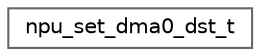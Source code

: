 digraph "Graphical Class Hierarchy"
{
 // LATEX_PDF_SIZE
  bgcolor="transparent";
  edge [fontname=Helvetica,fontsize=10,labelfontname=Helvetica,labelfontsize=10];
  node [fontname=Helvetica,fontsize=10,shape=box,height=0.2,width=0.4];
  rankdir="LR";
  Node0 [id="Node000000",label="npu_set_dma0_dst_t",height=0.2,width=0.4,color="grey40", fillcolor="white", style="filled",URL="$structnpu__set__dma0__dst__t.html",tooltip=" "];
}
